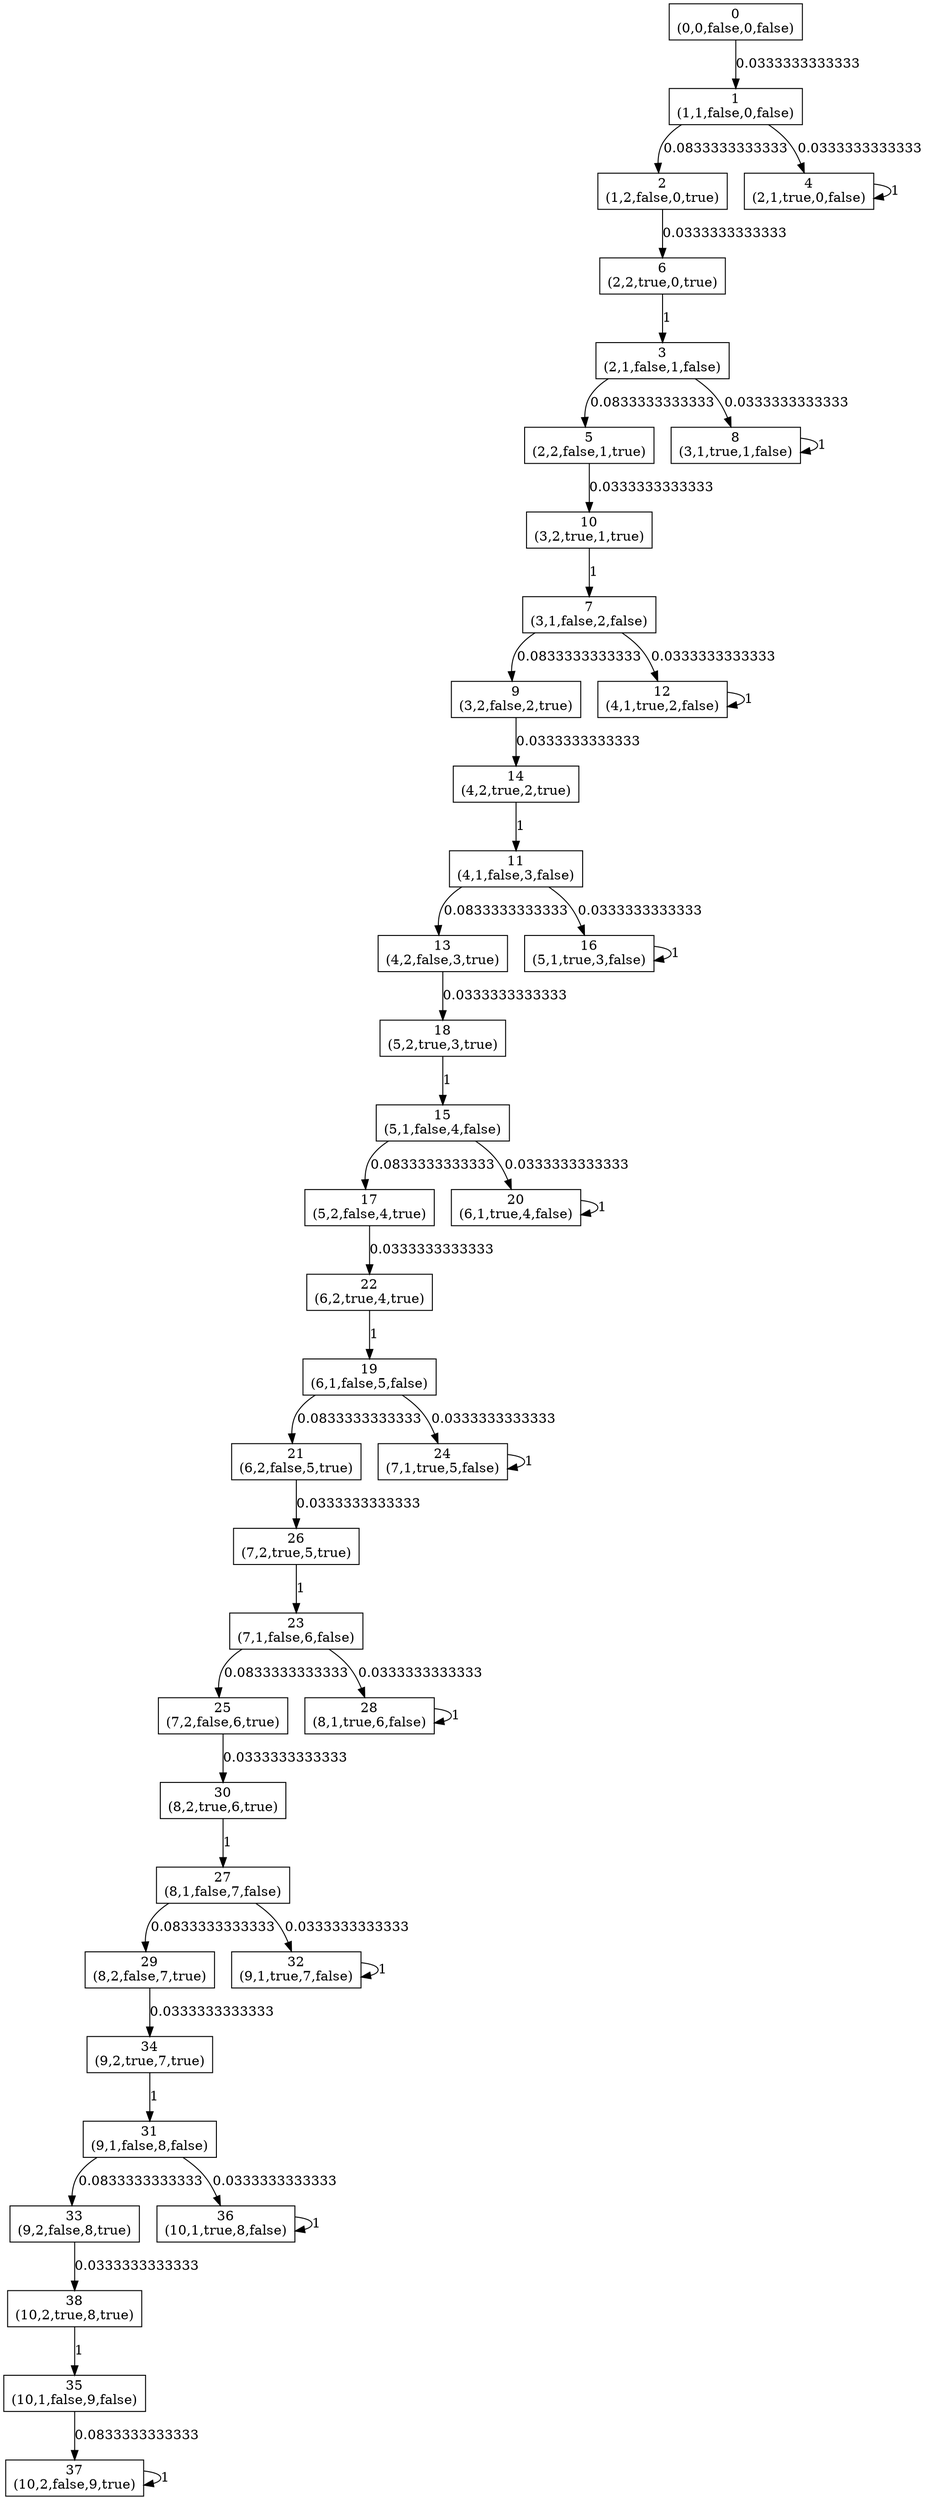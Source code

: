 digraph R {
node [shape=box];
0 -> 1 [ label="0.0333333333333" ];
1 -> 2 [ label="0.0833333333333" ];
1 -> 4 [ label="0.0333333333333" ];
2 -> 6 [ label="0.0333333333333" ];
3 -> 5 [ label="0.0833333333333" ];
3 -> 8 [ label="0.0333333333333" ];
4 -> 4 [ label="1" ];
5 -> 10 [ label="0.0333333333333" ];
6 -> 3 [ label="1" ];
7 -> 9 [ label="0.0833333333333" ];
7 -> 12 [ label="0.0333333333333" ];
8 -> 8 [ label="1" ];
9 -> 14 [ label="0.0333333333333" ];
10 -> 7 [ label="1" ];
11 -> 13 [ label="0.0833333333333" ];
11 -> 16 [ label="0.0333333333333" ];
12 -> 12 [ label="1" ];
13 -> 18 [ label="0.0333333333333" ];
14 -> 11 [ label="1" ];
15 -> 17 [ label="0.0833333333333" ];
15 -> 20 [ label="0.0333333333333" ];
16 -> 16 [ label="1" ];
17 -> 22 [ label="0.0333333333333" ];
18 -> 15 [ label="1" ];
19 -> 21 [ label="0.0833333333333" ];
19 -> 24 [ label="0.0333333333333" ];
20 -> 20 [ label="1" ];
21 -> 26 [ label="0.0333333333333" ];
22 -> 19 [ label="1" ];
23 -> 25 [ label="0.0833333333333" ];
23 -> 28 [ label="0.0333333333333" ];
24 -> 24 [ label="1" ];
25 -> 30 [ label="0.0333333333333" ];
26 -> 23 [ label="1" ];
27 -> 29 [ label="0.0833333333333" ];
27 -> 32 [ label="0.0333333333333" ];
28 -> 28 [ label="1" ];
29 -> 34 [ label="0.0333333333333" ];
30 -> 27 [ label="1" ];
31 -> 33 [ label="0.0833333333333" ];
31 -> 36 [ label="0.0333333333333" ];
32 -> 32 [ label="1" ];
33 -> 38 [ label="0.0333333333333" ];
34 -> 31 [ label="1" ];
35 -> 37 [ label="0.0833333333333" ];
36 -> 36 [ label="1" ];
37 -> 37 [ label="1" ];
38 -> 35 [ label="1" ];
0 [label="0\n(0,0,false,0,false)"];
1 [label="1\n(1,1,false,0,false)"];
2 [label="2\n(1,2,false,0,true)"];
3 [label="3\n(2,1,false,1,false)"];
4 [label="4\n(2,1,true,0,false)"];
5 [label="5\n(2,2,false,1,true)"];
6 [label="6\n(2,2,true,0,true)"];
7 [label="7\n(3,1,false,2,false)"];
8 [label="8\n(3,1,true,1,false)"];
9 [label="9\n(3,2,false,2,true)"];
10 [label="10\n(3,2,true,1,true)"];
11 [label="11\n(4,1,false,3,false)"];
12 [label="12\n(4,1,true,2,false)"];
13 [label="13\n(4,2,false,3,true)"];
14 [label="14\n(4,2,true,2,true)"];
15 [label="15\n(5,1,false,4,false)"];
16 [label="16\n(5,1,true,3,false)"];
17 [label="17\n(5,2,false,4,true)"];
18 [label="18\n(5,2,true,3,true)"];
19 [label="19\n(6,1,false,5,false)"];
20 [label="20\n(6,1,true,4,false)"];
21 [label="21\n(6,2,false,5,true)"];
22 [label="22\n(6,2,true,4,true)"];
23 [label="23\n(7,1,false,6,false)"];
24 [label="24\n(7,1,true,5,false)"];
25 [label="25\n(7,2,false,6,true)"];
26 [label="26\n(7,2,true,5,true)"];
27 [label="27\n(8,1,false,7,false)"];
28 [label="28\n(8,1,true,6,false)"];
29 [label="29\n(8,2,false,7,true)"];
30 [label="30\n(8,2,true,6,true)"];
31 [label="31\n(9,1,false,8,false)"];
32 [label="32\n(9,1,true,7,false)"];
33 [label="33\n(9,2,false,8,true)"];
34 [label="34\n(9,2,true,7,true)"];
35 [label="35\n(10,1,false,9,false)"];
36 [label="36\n(10,1,true,8,false)"];
37 [label="37\n(10,2,false,9,true)"];
38 [label="38\n(10,2,true,8,true)"];
}
